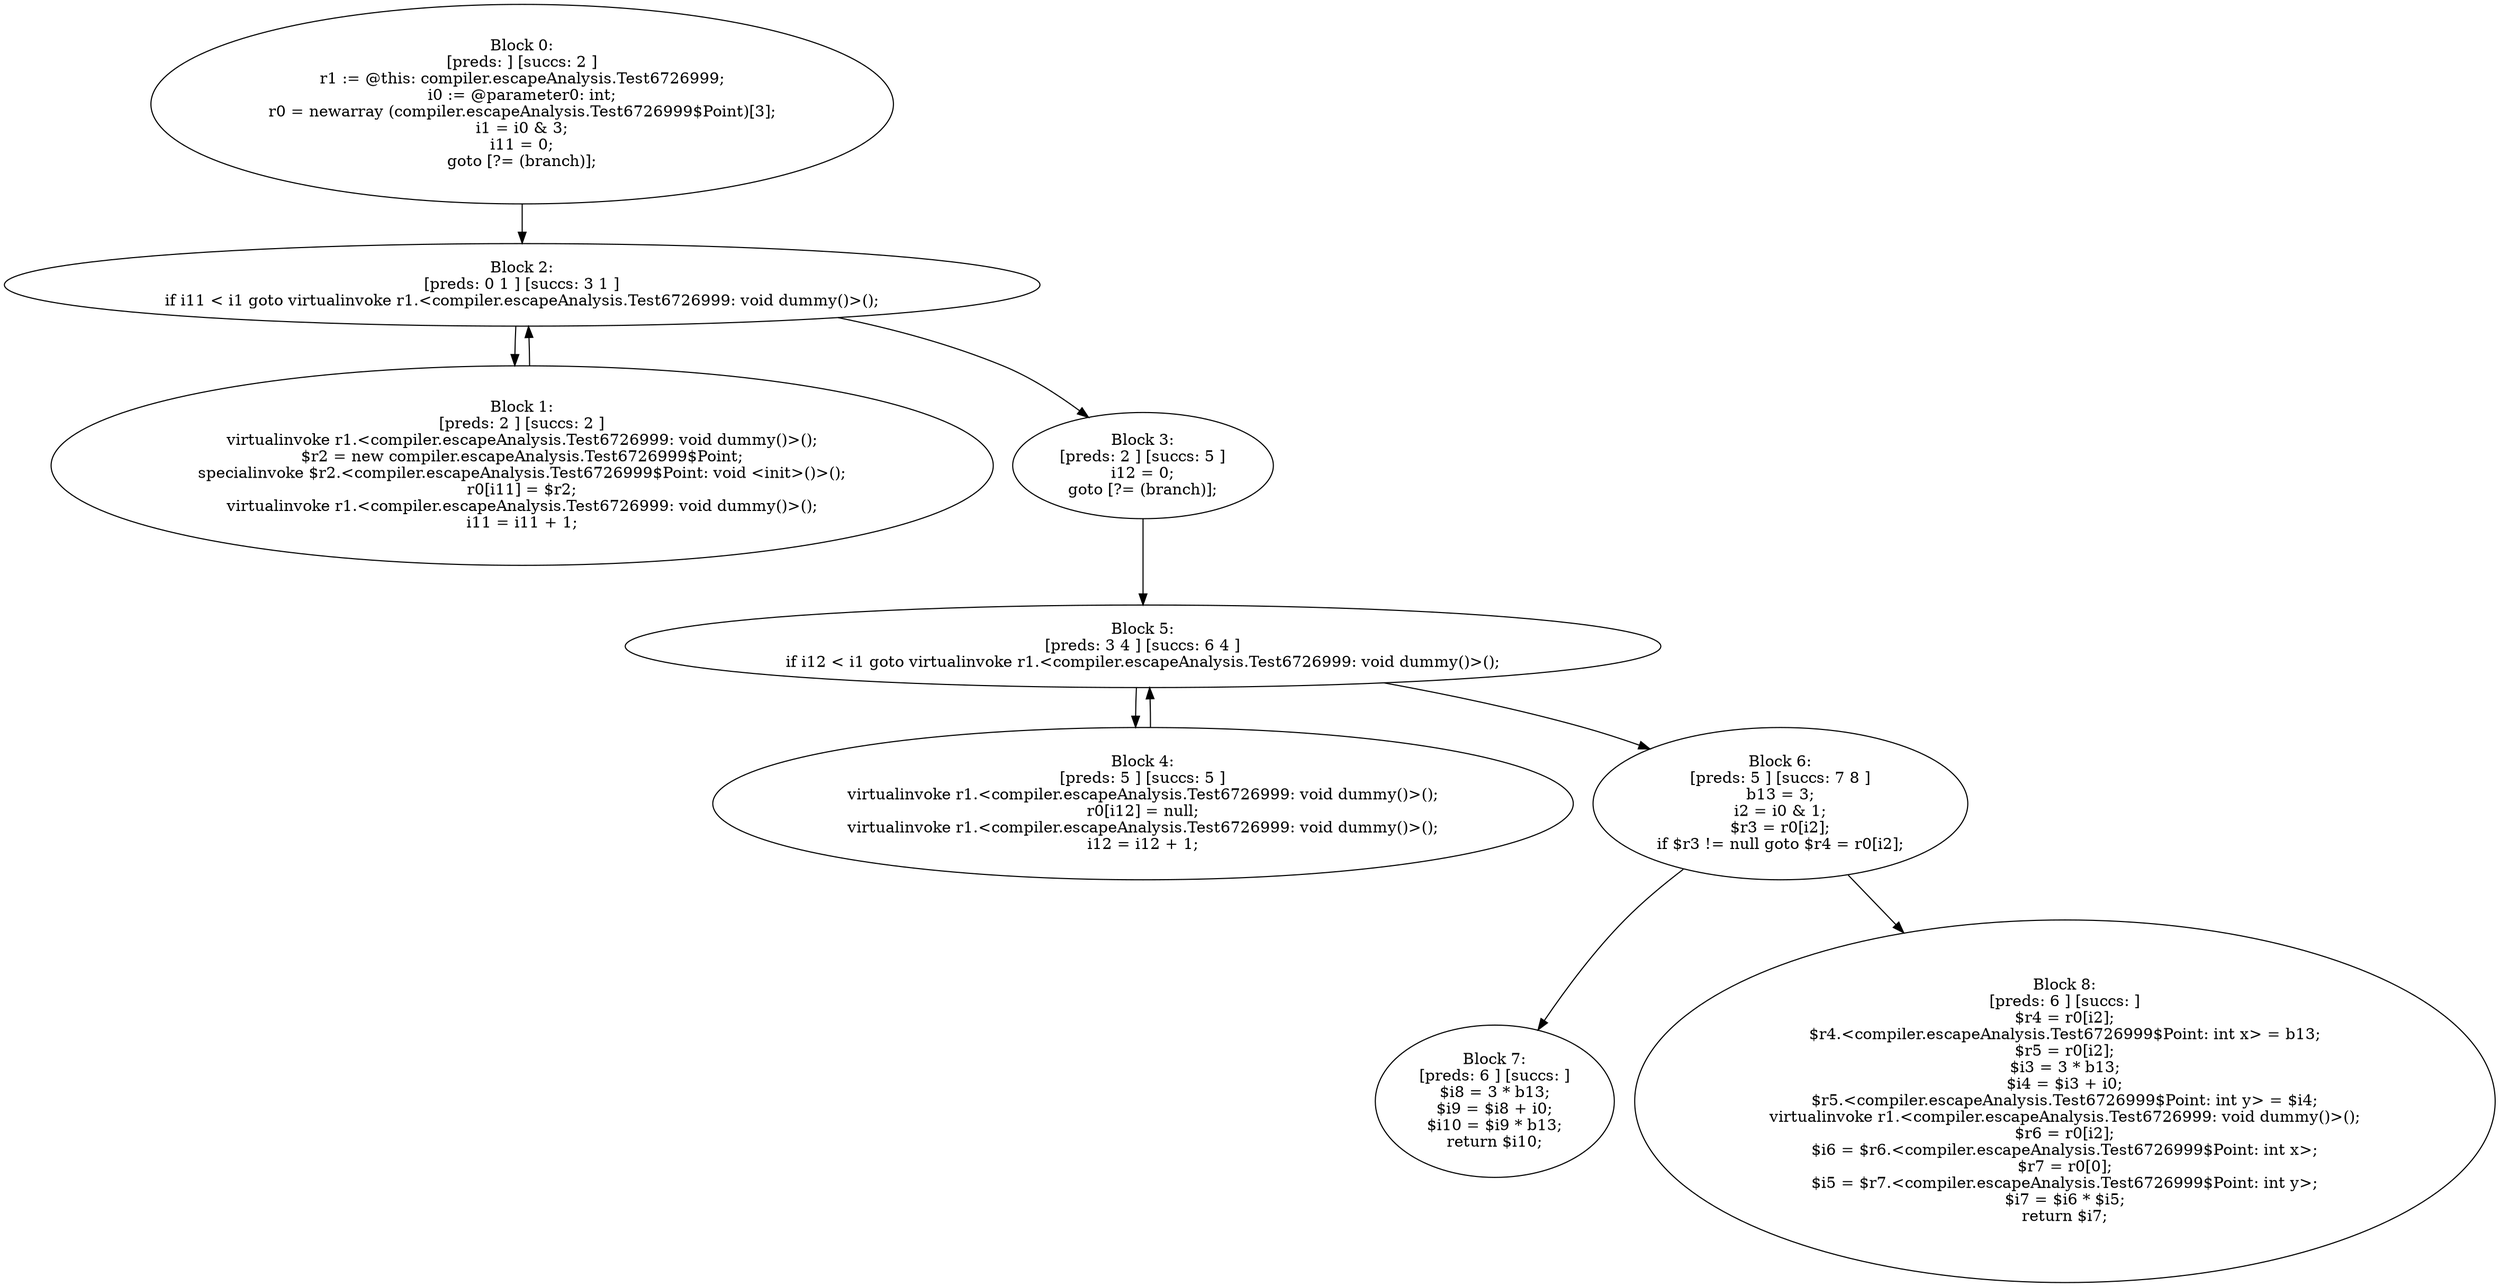 digraph "unitGraph" {
    "Block 0:
[preds: ] [succs: 2 ]
r1 := @this: compiler.escapeAnalysis.Test6726999;
i0 := @parameter0: int;
r0 = newarray (compiler.escapeAnalysis.Test6726999$Point)[3];
i1 = i0 & 3;
i11 = 0;
goto [?= (branch)];
"
    "Block 1:
[preds: 2 ] [succs: 2 ]
virtualinvoke r1.<compiler.escapeAnalysis.Test6726999: void dummy()>();
$r2 = new compiler.escapeAnalysis.Test6726999$Point;
specialinvoke $r2.<compiler.escapeAnalysis.Test6726999$Point: void <init>()>();
r0[i11] = $r2;
virtualinvoke r1.<compiler.escapeAnalysis.Test6726999: void dummy()>();
i11 = i11 + 1;
"
    "Block 2:
[preds: 0 1 ] [succs: 3 1 ]
if i11 < i1 goto virtualinvoke r1.<compiler.escapeAnalysis.Test6726999: void dummy()>();
"
    "Block 3:
[preds: 2 ] [succs: 5 ]
i12 = 0;
goto [?= (branch)];
"
    "Block 4:
[preds: 5 ] [succs: 5 ]
virtualinvoke r1.<compiler.escapeAnalysis.Test6726999: void dummy()>();
r0[i12] = null;
virtualinvoke r1.<compiler.escapeAnalysis.Test6726999: void dummy()>();
i12 = i12 + 1;
"
    "Block 5:
[preds: 3 4 ] [succs: 6 4 ]
if i12 < i1 goto virtualinvoke r1.<compiler.escapeAnalysis.Test6726999: void dummy()>();
"
    "Block 6:
[preds: 5 ] [succs: 7 8 ]
b13 = 3;
i2 = i0 & 1;
$r3 = r0[i2];
if $r3 != null goto $r4 = r0[i2];
"
    "Block 7:
[preds: 6 ] [succs: ]
$i8 = 3 * b13;
$i9 = $i8 + i0;
$i10 = $i9 * b13;
return $i10;
"
    "Block 8:
[preds: 6 ] [succs: ]
$r4 = r0[i2];
$r4.<compiler.escapeAnalysis.Test6726999$Point: int x> = b13;
$r5 = r0[i2];
$i3 = 3 * b13;
$i4 = $i3 + i0;
$r5.<compiler.escapeAnalysis.Test6726999$Point: int y> = $i4;
virtualinvoke r1.<compiler.escapeAnalysis.Test6726999: void dummy()>();
$r6 = r0[i2];
$i6 = $r6.<compiler.escapeAnalysis.Test6726999$Point: int x>;
$r7 = r0[0];
$i5 = $r7.<compiler.escapeAnalysis.Test6726999$Point: int y>;
$i7 = $i6 * $i5;
return $i7;
"
    "Block 0:
[preds: ] [succs: 2 ]
r1 := @this: compiler.escapeAnalysis.Test6726999;
i0 := @parameter0: int;
r0 = newarray (compiler.escapeAnalysis.Test6726999$Point)[3];
i1 = i0 & 3;
i11 = 0;
goto [?= (branch)];
"->"Block 2:
[preds: 0 1 ] [succs: 3 1 ]
if i11 < i1 goto virtualinvoke r1.<compiler.escapeAnalysis.Test6726999: void dummy()>();
";
    "Block 1:
[preds: 2 ] [succs: 2 ]
virtualinvoke r1.<compiler.escapeAnalysis.Test6726999: void dummy()>();
$r2 = new compiler.escapeAnalysis.Test6726999$Point;
specialinvoke $r2.<compiler.escapeAnalysis.Test6726999$Point: void <init>()>();
r0[i11] = $r2;
virtualinvoke r1.<compiler.escapeAnalysis.Test6726999: void dummy()>();
i11 = i11 + 1;
"->"Block 2:
[preds: 0 1 ] [succs: 3 1 ]
if i11 < i1 goto virtualinvoke r1.<compiler.escapeAnalysis.Test6726999: void dummy()>();
";
    "Block 2:
[preds: 0 1 ] [succs: 3 1 ]
if i11 < i1 goto virtualinvoke r1.<compiler.escapeAnalysis.Test6726999: void dummy()>();
"->"Block 3:
[preds: 2 ] [succs: 5 ]
i12 = 0;
goto [?= (branch)];
";
    "Block 2:
[preds: 0 1 ] [succs: 3 1 ]
if i11 < i1 goto virtualinvoke r1.<compiler.escapeAnalysis.Test6726999: void dummy()>();
"->"Block 1:
[preds: 2 ] [succs: 2 ]
virtualinvoke r1.<compiler.escapeAnalysis.Test6726999: void dummy()>();
$r2 = new compiler.escapeAnalysis.Test6726999$Point;
specialinvoke $r2.<compiler.escapeAnalysis.Test6726999$Point: void <init>()>();
r0[i11] = $r2;
virtualinvoke r1.<compiler.escapeAnalysis.Test6726999: void dummy()>();
i11 = i11 + 1;
";
    "Block 3:
[preds: 2 ] [succs: 5 ]
i12 = 0;
goto [?= (branch)];
"->"Block 5:
[preds: 3 4 ] [succs: 6 4 ]
if i12 < i1 goto virtualinvoke r1.<compiler.escapeAnalysis.Test6726999: void dummy()>();
";
    "Block 4:
[preds: 5 ] [succs: 5 ]
virtualinvoke r1.<compiler.escapeAnalysis.Test6726999: void dummy()>();
r0[i12] = null;
virtualinvoke r1.<compiler.escapeAnalysis.Test6726999: void dummy()>();
i12 = i12 + 1;
"->"Block 5:
[preds: 3 4 ] [succs: 6 4 ]
if i12 < i1 goto virtualinvoke r1.<compiler.escapeAnalysis.Test6726999: void dummy()>();
";
    "Block 5:
[preds: 3 4 ] [succs: 6 4 ]
if i12 < i1 goto virtualinvoke r1.<compiler.escapeAnalysis.Test6726999: void dummy()>();
"->"Block 6:
[preds: 5 ] [succs: 7 8 ]
b13 = 3;
i2 = i0 & 1;
$r3 = r0[i2];
if $r3 != null goto $r4 = r0[i2];
";
    "Block 5:
[preds: 3 4 ] [succs: 6 4 ]
if i12 < i1 goto virtualinvoke r1.<compiler.escapeAnalysis.Test6726999: void dummy()>();
"->"Block 4:
[preds: 5 ] [succs: 5 ]
virtualinvoke r1.<compiler.escapeAnalysis.Test6726999: void dummy()>();
r0[i12] = null;
virtualinvoke r1.<compiler.escapeAnalysis.Test6726999: void dummy()>();
i12 = i12 + 1;
";
    "Block 6:
[preds: 5 ] [succs: 7 8 ]
b13 = 3;
i2 = i0 & 1;
$r3 = r0[i2];
if $r3 != null goto $r4 = r0[i2];
"->"Block 7:
[preds: 6 ] [succs: ]
$i8 = 3 * b13;
$i9 = $i8 + i0;
$i10 = $i9 * b13;
return $i10;
";
    "Block 6:
[preds: 5 ] [succs: 7 8 ]
b13 = 3;
i2 = i0 & 1;
$r3 = r0[i2];
if $r3 != null goto $r4 = r0[i2];
"->"Block 8:
[preds: 6 ] [succs: ]
$r4 = r0[i2];
$r4.<compiler.escapeAnalysis.Test6726999$Point: int x> = b13;
$r5 = r0[i2];
$i3 = 3 * b13;
$i4 = $i3 + i0;
$r5.<compiler.escapeAnalysis.Test6726999$Point: int y> = $i4;
virtualinvoke r1.<compiler.escapeAnalysis.Test6726999: void dummy()>();
$r6 = r0[i2];
$i6 = $r6.<compiler.escapeAnalysis.Test6726999$Point: int x>;
$r7 = r0[0];
$i5 = $r7.<compiler.escapeAnalysis.Test6726999$Point: int y>;
$i7 = $i6 * $i5;
return $i7;
";
}
